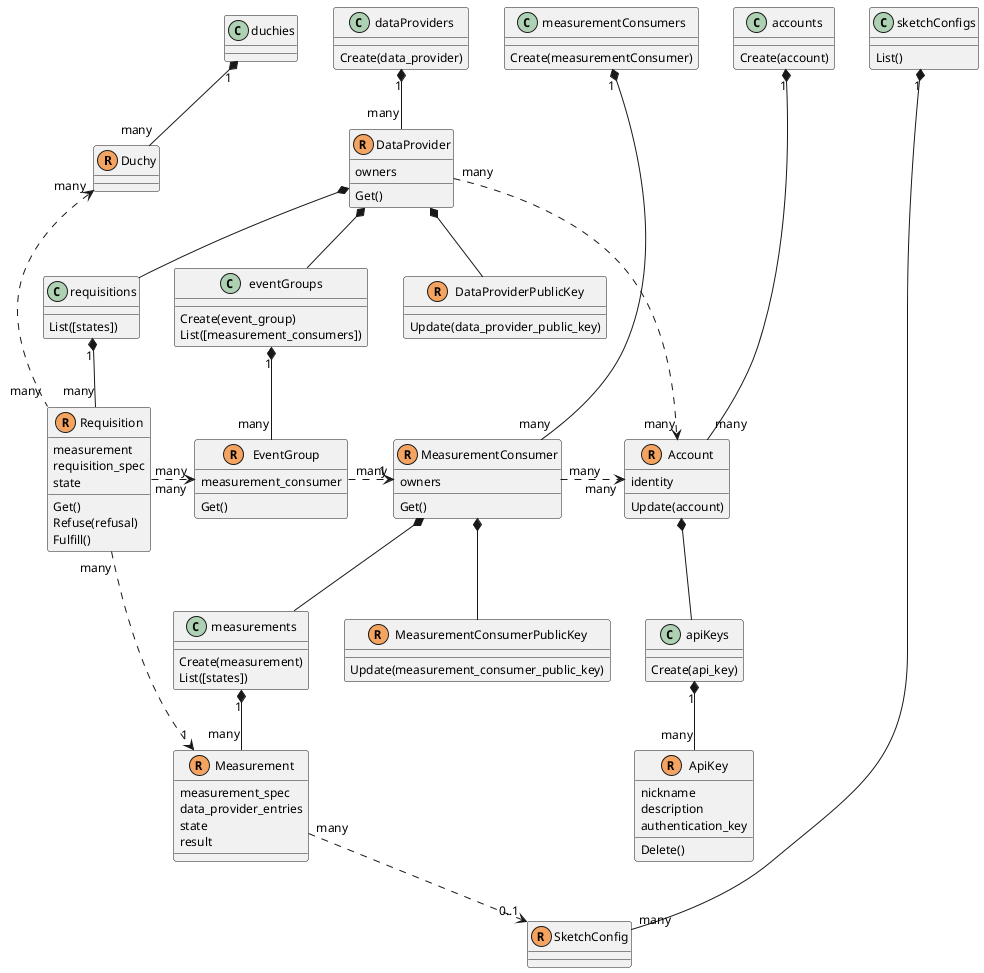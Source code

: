 @startuml

!unquoted procedure resource($type)
  class $type << (R, SandyBrown) >>
!endprocedure
!unquoted procedure collection($name, $type)
  $name "1" *-- "many" $type
  object $name
!endprocedure

skinparam default {
  fontName "Roboto Mono"
  fontSize 12
}

resource(Duchy) {
}
resource(DataProvider) {
  owners
  Get()
}
resource(DataProviderPublicKey) {
  Update(data_provider_public_key)
}
resource(MeasurementConsumer) {
  owners
  Get()
}
resource(MeasurementConsumerPublicKey) {
  Update(measurement_consumer_public_key)
}
resource(SketchConfig) {
}
resource(Measurement) {
  measurement_spec
  data_provider_entries
  state
  result
}
resource(Account) {
  identity
  Update(account)
}

together {
  collection(duchies, Duchy) {
  }
  collection(measurementConsumers, MeasurementConsumer) {
    Create(measurementConsumer)
  }
  collection(dataProviders, DataProvider) {
    Create(data_provider)
  }
  collection(sketchConfigs, SketchConfig) {
    List()
  }
  collection(accounts, Account) {
    Create(account)
  }
}

collection(requisitions, Requisition) {
  List([states])
}
collection(eventGroups, EventGroup) {
  Create(event_group)
  List([measurement_consumers])
}
collection(measurements, Measurement) {
  Create(measurement)
  List([states])
}
collection(apiKeys, ApiKey) {
  Create(api_key)
}

resource(Requisition) {
  measurement
  requisition_spec
  state
  Get()
  Refuse(refusal)
  Fulfill()
}
resource(EventGroup) {
  measurement_consumer
  Get()
}
resource(ApiKey) {
  nickname
  description
  authentication_key
  Delete()
}

DataProvider *-- eventGroups
DataProvider *-- requisitions
DataProvider *-- DataProviderPublicKey
EventGroup "many" .> "1" MeasurementConsumer

'DataProviderPublicKey -[hidden]-> requisitions

Requisition "many" .> "many" EventGroup
Requisition "many" .> "1" Measurement
Duchy "many" <. "many" Requisition
'Requisition "many" .> "many" Duchy

MeasurementConsumer *-- measurements
MeasurementConsumer *-- MeasurementConsumerPublicKey
Measurement "many" ..> "0..1" SketchConfig

Account *-- apiKeys
MeasurementConsumer "many" .> " many" Account
DataProvider "many" .> "many" Account

@enduml